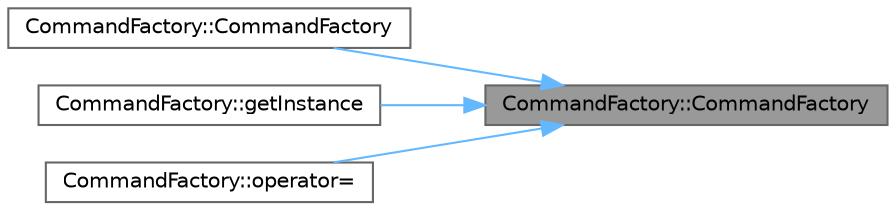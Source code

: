 digraph "CommandFactory::CommandFactory"
{
 // INTERACTIVE_SVG=YES
 // LATEX_PDF_SIZE
  bgcolor="transparent";
  edge [fontname=Helvetica,fontsize=10,labelfontname=Helvetica,labelfontsize=10];
  node [fontname=Helvetica,fontsize=10,shape=box,height=0.2,width=0.4];
  rankdir="RL";
  Node1 [id="Node000001",label="CommandFactory::CommandFactory",height=0.2,width=0.4,color="gray40", fillcolor="grey60", style="filled", fontcolor="black",tooltip=" "];
  Node1 -> Node2 [id="edge1_Node000001_Node000002",dir="back",color="steelblue1",style="solid",tooltip=" "];
  Node2 [id="Node000002",label="CommandFactory::CommandFactory",height=0.2,width=0.4,color="grey40", fillcolor="white", style="filled",URL="$class_command_factory.html#a05043356f1d9b4713fe277769230a1cf",tooltip=" "];
  Node1 -> Node3 [id="edge2_Node000001_Node000003",dir="back",color="steelblue1",style="solid",tooltip=" "];
  Node3 [id="Node000003",label="CommandFactory::getInstance",height=0.2,width=0.4,color="grey40", fillcolor="white", style="filled",URL="$class_command_factory.html#a7e33e1f3886e3a88bf8efda0a6a309fa",tooltip="Returns the singleton instance of the CommandFactory."];
  Node1 -> Node4 [id="edge3_Node000001_Node000004",dir="back",color="steelblue1",style="solid",tooltip=" "];
  Node4 [id="Node000004",label="CommandFactory::operator=",height=0.2,width=0.4,color="grey40", fillcolor="white", style="filled",URL="$class_command_factory.html#a867dbb5ae9b3169969050c2c5c358680",tooltip=" "];
}
